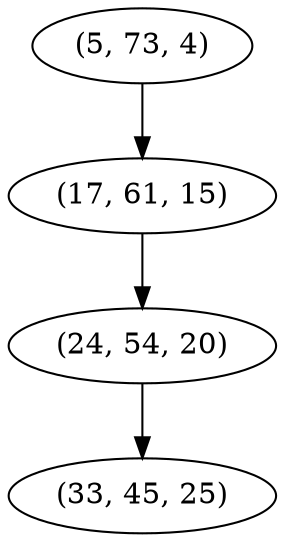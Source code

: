 digraph tree {
    "(5, 73, 4)";
    "(17, 61, 15)";
    "(24, 54, 20)";
    "(33, 45, 25)";
    "(5, 73, 4)" -> "(17, 61, 15)";
    "(17, 61, 15)" -> "(24, 54, 20)";
    "(24, 54, 20)" -> "(33, 45, 25)";
}
